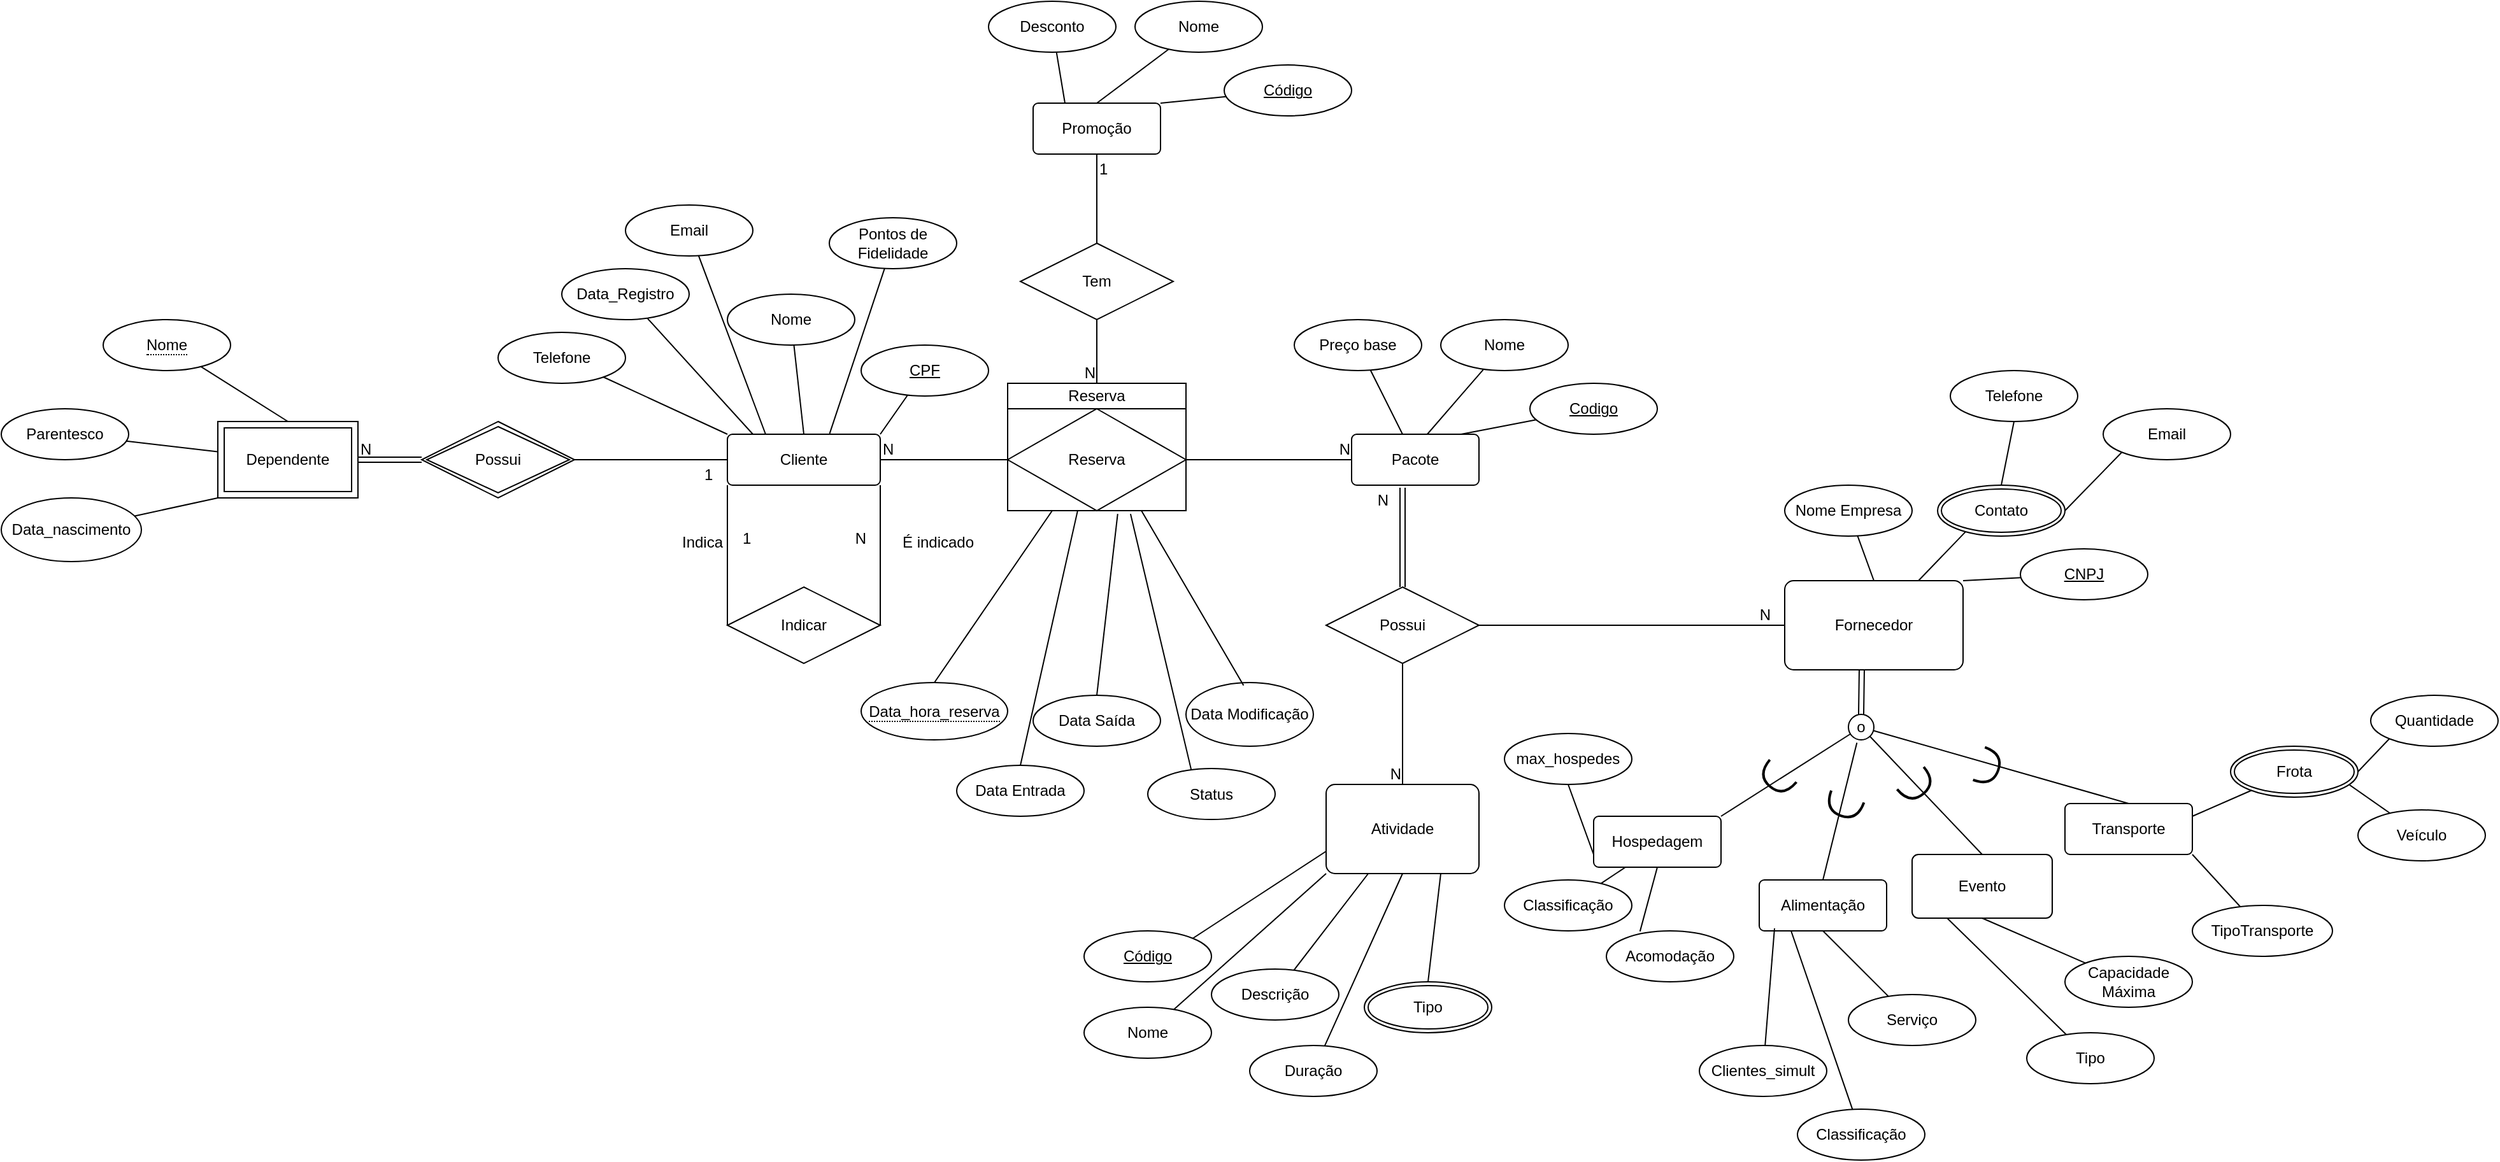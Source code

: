 <mxfile version="26.1.1">
  <diagram id="R2lEEEUBdFMjLlhIrx00" name="Page-1">
    <mxGraphModel grid="1" page="1" gridSize="10" guides="1" tooltips="1" connect="1" arrows="1" fold="1" pageScale="1" pageWidth="850" pageHeight="1100" math="0" shadow="0" extFonts="Permanent Marker^https://fonts.googleapis.com/css?family=Permanent+Marker">
      <root>
        <mxCell id="0" />
        <mxCell id="1" parent="0" />
        <mxCell id="Y7KdL754s5v4gNuGPsCo-1" value="Pacote" style="rounded=1;arcSize=10;whiteSpace=wrap;html=1;align=center;" vertex="1" parent="1">
          <mxGeometry x="520" y="330" width="100" height="40" as="geometry" />
        </mxCell>
        <mxCell id="Y7KdL754s5v4gNuGPsCo-2" value="Atividade" style="rounded=1;arcSize=10;whiteSpace=wrap;html=1;align=center;" vertex="1" parent="1">
          <mxGeometry x="500" y="605" width="120" height="70" as="geometry" />
        </mxCell>
        <mxCell id="Y7KdL754s5v4gNuGPsCo-3" value="Cliente" style="rounded=1;arcSize=10;whiteSpace=wrap;html=1;align=center;" vertex="1" parent="1">
          <mxGeometry x="30" y="330" width="120" height="40" as="geometry" />
        </mxCell>
        <mxCell id="Y7KdL754s5v4gNuGPsCo-6" value="Fornecedor" style="rounded=1;arcSize=10;whiteSpace=wrap;html=1;align=center;" vertex="1" parent="1">
          <mxGeometry x="860" y="445" width="140" height="70" as="geometry" />
        </mxCell>
        <mxCell id="Y7KdL754s5v4gNuGPsCo-7" value="Promoção" style="rounded=1;arcSize=10;whiteSpace=wrap;html=1;align=center;" vertex="1" parent="1">
          <mxGeometry x="270" y="70" width="100" height="40" as="geometry" />
        </mxCell>
        <mxCell id="Y7KdL754s5v4gNuGPsCo-12" value="Indicar" style="shape=rhombus;perimeter=rhombusPerimeter;whiteSpace=wrap;html=1;align=center;" vertex="1" parent="1">
          <mxGeometry x="30" y="450" width="120" height="60" as="geometry" />
        </mxCell>
        <mxCell id="Y7KdL754s5v4gNuGPsCo-13" value="" style="endArrow=none;html=1;rounded=0;entryX=0;entryY=0.5;entryDx=0;entryDy=0;" edge="1" parent="1" target="Y7KdL754s5v4gNuGPsCo-12">
          <mxGeometry relative="1" as="geometry">
            <mxPoint x="30" y="370" as="sourcePoint" />
            <mxPoint x="160" y="410" as="targetPoint" />
          </mxGeometry>
        </mxCell>
        <mxCell id="Y7KdL754s5v4gNuGPsCo-14" value="1" style="resizable=0;html=1;whiteSpace=wrap;align=left;verticalAlign=bottom;" connectable="0" vertex="1" parent="Y7KdL754s5v4gNuGPsCo-13">
          <mxGeometry x="-1" relative="1" as="geometry">
            <mxPoint x="10" y="50" as="offset" />
          </mxGeometry>
        </mxCell>
        <mxCell id="Y7KdL754s5v4gNuGPsCo-15" value="N" style="resizable=0;html=1;whiteSpace=wrap;align=right;verticalAlign=bottom;" connectable="0" vertex="1" parent="Y7KdL754s5v4gNuGPsCo-13">
          <mxGeometry x="1" relative="1" as="geometry">
            <mxPoint x="110" y="-60" as="offset" />
          </mxGeometry>
        </mxCell>
        <mxCell id="MZW9BxYWKJyln-hkFQs6-26" value="1" style="resizable=0;html=1;whiteSpace=wrap;align=left;verticalAlign=bottom;" connectable="0" vertex="1" parent="Y7KdL754s5v4gNuGPsCo-13">
          <mxGeometry x="-1" relative="1" as="geometry">
            <mxPoint x="-20" as="offset" />
          </mxGeometry>
        </mxCell>
        <mxCell id="Y7KdL754s5v4gNuGPsCo-16" value="" style="endArrow=none;html=1;rounded=0;exitX=1;exitY=0.5;exitDx=0;exitDy=0;" edge="1" parent="1" source="Y7KdL754s5v4gNuGPsCo-12">
          <mxGeometry relative="1" as="geometry">
            <mxPoint x="150" y="470" as="sourcePoint" />
            <mxPoint x="150" y="370" as="targetPoint" />
          </mxGeometry>
        </mxCell>
        <mxCell id="Y7KdL754s5v4gNuGPsCo-18" value="Indica" style="text;html=1;align=center;verticalAlign=middle;resizable=0;points=[];autosize=1;strokeColor=none;fillColor=none;" vertex="1" parent="1">
          <mxGeometry x="-20" y="400" width="60" height="30" as="geometry" />
        </mxCell>
        <mxCell id="Y7KdL754s5v4gNuGPsCo-20" value="É indicado" style="text;html=1;align=center;verticalAlign=middle;resizable=0;points=[];autosize=1;strokeColor=none;fillColor=none;" vertex="1" parent="1">
          <mxGeometry x="155" y="400" width="80" height="30" as="geometry" />
        </mxCell>
        <mxCell id="Y7KdL754s5v4gNuGPsCo-28" value="" style="endArrow=none;html=1;rounded=0;exitX=1;exitY=0.5;exitDx=0;exitDy=0;entryX=0;entryY=0.5;entryDx=0;entryDy=0;" edge="1" parent="1" source="Y7KdL754s5v4gNuGPsCo-11" target="Y7KdL754s5v4gNuGPsCo-1">
          <mxGeometry relative="1" as="geometry">
            <mxPoint x="250" y="350" as="sourcePoint" />
            <mxPoint x="410" y="350" as="targetPoint" />
          </mxGeometry>
        </mxCell>
        <mxCell id="Y7KdL754s5v4gNuGPsCo-30" value="N" style="resizable=0;html=1;whiteSpace=wrap;align=right;verticalAlign=bottom;" connectable="0" vertex="1" parent="Y7KdL754s5v4gNuGPsCo-28">
          <mxGeometry x="1" relative="1" as="geometry" />
        </mxCell>
        <mxCell id="Y7KdL754s5v4gNuGPsCo-31" value="" style="endArrow=none;html=1;rounded=0;exitX=1;exitY=0.5;exitDx=0;exitDy=0;entryX=0;entryY=0.5;entryDx=0;entryDy=0;" edge="1" parent="1" source="Y7KdL754s5v4gNuGPsCo-3" target="Y7KdL754s5v4gNuGPsCo-11">
          <mxGeometry relative="1" as="geometry">
            <mxPoint x="150" y="350" as="sourcePoint" />
            <mxPoint x="190" y="350" as="targetPoint" />
          </mxGeometry>
        </mxCell>
        <mxCell id="Y7KdL754s5v4gNuGPsCo-32" value="N" style="resizable=0;html=1;whiteSpace=wrap;align=left;verticalAlign=bottom;" connectable="0" vertex="1" parent="Y7KdL754s5v4gNuGPsCo-31">
          <mxGeometry x="-1" relative="1" as="geometry" />
        </mxCell>
        <mxCell id="Y7KdL754s5v4gNuGPsCo-35" value="Possui" style="shape=rhombus;perimeter=rhombusPerimeter;whiteSpace=wrap;html=1;align=center;" vertex="1" parent="1">
          <mxGeometry x="500" y="450" width="120" height="60" as="geometry" />
        </mxCell>
        <mxCell id="Y7KdL754s5v4gNuGPsCo-36" value="" style="shape=link;html=1;rounded=0;entryX=0.5;entryY=0;entryDx=0;entryDy=0;exitX=0.4;exitY=1.05;exitDx=0;exitDy=0;exitPerimeter=0;" edge="1" parent="1" source="Y7KdL754s5v4gNuGPsCo-1" target="Y7KdL754s5v4gNuGPsCo-35">
          <mxGeometry relative="1" as="geometry">
            <mxPoint x="440" y="430" as="sourcePoint" />
            <mxPoint x="600" y="430" as="targetPoint" />
          </mxGeometry>
        </mxCell>
        <mxCell id="Y7KdL754s5v4gNuGPsCo-38" value="N" style="resizable=0;html=1;whiteSpace=wrap;align=right;verticalAlign=bottom;" connectable="0" vertex="1" parent="Y7KdL754s5v4gNuGPsCo-36">
          <mxGeometry x="1" relative="1" as="geometry">
            <mxPoint x="-10" y="-60" as="offset" />
          </mxGeometry>
        </mxCell>
        <mxCell id="Y7KdL754s5v4gNuGPsCo-46" value="" style="endArrow=none;html=1;rounded=0;exitX=0.5;exitY=1;exitDx=0;exitDy=0;entryX=0.5;entryY=0;entryDx=0;entryDy=0;" edge="1" parent="1" source="Y7KdL754s5v4gNuGPsCo-35" target="Y7KdL754s5v4gNuGPsCo-2">
          <mxGeometry relative="1" as="geometry">
            <mxPoint x="490" y="530" as="sourcePoint" />
            <mxPoint x="560" y="590" as="targetPoint" />
          </mxGeometry>
        </mxCell>
        <mxCell id="Y7KdL754s5v4gNuGPsCo-47" value="N" style="resizable=0;html=1;whiteSpace=wrap;align=right;verticalAlign=bottom;" connectable="0" vertex="1" parent="Y7KdL754s5v4gNuGPsCo-46">
          <mxGeometry x="1" relative="1" as="geometry" />
        </mxCell>
        <mxCell id="Y7KdL754s5v4gNuGPsCo-48" value="" style="endArrow=none;html=1;rounded=0;entryX=0;entryY=0.5;entryDx=0;entryDy=0;exitX=1;exitY=0.5;exitDx=0;exitDy=0;" edge="1" parent="1" source="Y7KdL754s5v4gNuGPsCo-35" target="Y7KdL754s5v4gNuGPsCo-6">
          <mxGeometry relative="1" as="geometry">
            <mxPoint x="710" y="480" as="sourcePoint" />
            <mxPoint x="800" y="480" as="targetPoint" />
          </mxGeometry>
        </mxCell>
        <mxCell id="Y7KdL754s5v4gNuGPsCo-49" value="N" style="resizable=0;html=1;whiteSpace=wrap;align=right;verticalAlign=bottom;" connectable="0" vertex="1" parent="Y7KdL754s5v4gNuGPsCo-48">
          <mxGeometry x="1" relative="1" as="geometry">
            <mxPoint x="-10" as="offset" />
          </mxGeometry>
        </mxCell>
        <mxCell id="Y7KdL754s5v4gNuGPsCo-50" value="Tem" style="shape=rhombus;perimeter=rhombusPerimeter;whiteSpace=wrap;html=1;align=center;" vertex="1" parent="1">
          <mxGeometry x="260" y="180" width="120" height="60" as="geometry" />
        </mxCell>
        <mxCell id="Y7KdL754s5v4gNuGPsCo-58" value="Codigo" style="ellipse;whiteSpace=wrap;html=1;align=center;fontStyle=4;" vertex="1" parent="1">
          <mxGeometry x="660" y="290" width="100" height="40" as="geometry" />
        </mxCell>
        <mxCell id="Y7KdL754s5v4gNuGPsCo-59" style="rounded=0;orthogonalLoop=1;jettySize=auto;html=1;entryX=0.86;entryY=0;entryDx=0;entryDy=0;entryPerimeter=0;endArrow=none;endFill=0;" edge="1" parent="1" source="Y7KdL754s5v4gNuGPsCo-58" target="Y7KdL754s5v4gNuGPsCo-1">
          <mxGeometry relative="1" as="geometry" />
        </mxCell>
        <mxCell id="Y7KdL754s5v4gNuGPsCo-62" value="Alimentação" style="rounded=1;arcSize=10;whiteSpace=wrap;html=1;align=center;" vertex="1" parent="1">
          <mxGeometry x="840" y="680" width="100" height="40" as="geometry" />
        </mxCell>
        <mxCell id="Y7KdL754s5v4gNuGPsCo-63" value="Hospedagem" style="rounded=1;arcSize=10;whiteSpace=wrap;html=1;align=center;" vertex="1" parent="1">
          <mxGeometry x="710" y="630" width="100" height="40" as="geometry" />
        </mxCell>
        <mxCell id="Y7KdL754s5v4gNuGPsCo-64" value="Evento" style="rounded=1;arcSize=10;whiteSpace=wrap;html=1;align=center;" vertex="1" parent="1">
          <mxGeometry x="960" y="660" width="110" height="50" as="geometry" />
        </mxCell>
        <mxCell id="Y7KdL754s5v4gNuGPsCo-65" value="Transporte" style="rounded=1;arcSize=10;whiteSpace=wrap;html=1;align=center;" vertex="1" parent="1">
          <mxGeometry x="1080" y="620" width="100" height="40" as="geometry" />
        </mxCell>
        <mxCell id="Y7KdL754s5v4gNuGPsCo-66" value="o" style="ellipse;whiteSpace=wrap;html=1;aspect=fixed;" vertex="1" parent="1">
          <mxGeometry x="910" y="550" width="20" height="20" as="geometry" />
        </mxCell>
        <mxCell id="Y7KdL754s5v4gNuGPsCo-67" value="" style="shape=link;html=1;rounded=0;exitX=0.432;exitY=1.007;exitDx=0;exitDy=0;exitPerimeter=0;entryX=0.5;entryY=0;entryDx=0;entryDy=0;" edge="1" parent="1" source="Y7KdL754s5v4gNuGPsCo-6" target="Y7KdL754s5v4gNuGPsCo-66">
          <mxGeometry relative="1" as="geometry">
            <mxPoint x="890" y="520" as="sourcePoint" />
            <mxPoint x="910" y="570" as="targetPoint" />
          </mxGeometry>
        </mxCell>
        <mxCell id="Y7KdL754s5v4gNuGPsCo-82" value="Data Saída" style="ellipse;whiteSpace=wrap;html=1;align=center;" vertex="1" parent="1">
          <mxGeometry x="270" y="535" width="100" height="40" as="geometry" />
        </mxCell>
        <mxCell id="Y7KdL754s5v4gNuGPsCo-83" value="Data Entrada" style="ellipse;whiteSpace=wrap;html=1;align=center;" vertex="1" parent="1">
          <mxGeometry x="210" y="590" width="100" height="40" as="geometry" />
        </mxCell>
        <mxCell id="Y7KdL754s5v4gNuGPsCo-87" value="Data Modificação" style="ellipse;whiteSpace=wrap;html=1;align=center;" vertex="1" parent="1">
          <mxGeometry x="390" y="525" width="100" height="50" as="geometry" />
        </mxCell>
        <mxCell id="Y7KdL754s5v4gNuGPsCo-89" value="&lt;span style=&quot;border-bottom: 1px dotted&quot;&gt;Data_hora_reserva&lt;/span&gt;" style="ellipse;whiteSpace=wrap;html=1;align=center;" vertex="1" parent="1">
          <mxGeometry x="135" y="525" width="115" height="45" as="geometry" />
        </mxCell>
        <mxCell id="Y7KdL754s5v4gNuGPsCo-94" value="" style="endArrow=none;html=1;rounded=0;exitX=0.452;exitY=0.044;exitDx=0;exitDy=0;exitPerimeter=0;entryX=0.75;entryY=1;entryDx=0;entryDy=0;" edge="1" parent="1" source="Y7KdL754s5v4gNuGPsCo-87" target="Y7KdL754s5v4gNuGPsCo-11">
          <mxGeometry width="50" height="50" relative="1" as="geometry">
            <mxPoint x="360" y="470" as="sourcePoint" />
            <mxPoint x="410" y="420" as="targetPoint" />
          </mxGeometry>
        </mxCell>
        <mxCell id="Y7KdL754s5v4gNuGPsCo-96" value="" style="endArrow=none;html=1;rounded=0;exitX=0.344;exitY=0.054;exitDx=0;exitDy=0;entryX=0.689;entryY=1.032;entryDx=0;entryDy=0;entryPerimeter=0;exitPerimeter=0;" edge="1" parent="1" source="Y7KdL754s5v4gNuGPsCo-106" target="Y7KdL754s5v4gNuGPsCo-11">
          <mxGeometry width="50" height="50" relative="1" as="geometry">
            <mxPoint x="375" y="590" as="sourcePoint" />
            <mxPoint x="310" y="460" as="targetPoint" />
          </mxGeometry>
        </mxCell>
        <mxCell id="Y7KdL754s5v4gNuGPsCo-95" value="" style="endArrow=none;html=1;rounded=0;exitX=0.5;exitY=0;exitDx=0;exitDy=0;entryX=0.25;entryY=1;entryDx=0;entryDy=0;" edge="1" parent="1" source="Y7KdL754s5v4gNuGPsCo-89" target="Y7KdL754s5v4gNuGPsCo-11">
          <mxGeometry width="50" height="50" relative="1" as="geometry">
            <mxPoint x="300" y="527" as="sourcePoint" />
            <mxPoint x="280" y="395" as="targetPoint" />
          </mxGeometry>
        </mxCell>
        <mxCell id="Y7KdL754s5v4gNuGPsCo-97" value="" style="endArrow=none;html=1;rounded=0;exitX=0.5;exitY=0;exitDx=0;exitDy=0;entryX=0.393;entryY=0.996;entryDx=0;entryDy=0;entryPerimeter=0;" edge="1" parent="1" source="Y7KdL754s5v4gNuGPsCo-83" target="Y7KdL754s5v4gNuGPsCo-11">
          <mxGeometry width="50" height="50" relative="1" as="geometry">
            <mxPoint x="320" y="540" as="sourcePoint" />
            <mxPoint x="370" y="490" as="targetPoint" />
          </mxGeometry>
        </mxCell>
        <mxCell id="Y7KdL754s5v4gNuGPsCo-98" value="" style="endArrow=none;html=1;rounded=0;entryX=0.617;entryY=1.032;entryDx=0;entryDy=0;entryPerimeter=0;exitX=0.5;exitY=0;exitDx=0;exitDy=0;" edge="1" parent="1" source="Y7KdL754s5v4gNuGPsCo-82" target="Y7KdL754s5v4gNuGPsCo-11">
          <mxGeometry width="50" height="50" relative="1" as="geometry">
            <mxPoint x="320" y="500" as="sourcePoint" />
            <mxPoint x="370" y="430" as="targetPoint" />
          </mxGeometry>
        </mxCell>
        <mxCell id="Y7KdL754s5v4gNuGPsCo-106" value="Status" style="ellipse;whiteSpace=wrap;html=1;align=center;" vertex="1" parent="1">
          <mxGeometry x="360" y="592.53" width="100" height="40" as="geometry" />
        </mxCell>
        <mxCell id="Y7KdL754s5v4gNuGPsCo-108" value="Nome" style="ellipse;whiteSpace=wrap;html=1;align=center;" vertex="1" parent="1">
          <mxGeometry x="590" y="240" width="100" height="40" as="geometry" />
        </mxCell>
        <mxCell id="Y7KdL754s5v4gNuGPsCo-110" style="rounded=0;orthogonalLoop=1;jettySize=auto;html=1;endArrow=none;endFill=0;" edge="1" parent="1" source="Y7KdL754s5v4gNuGPsCo-109" target="Y7KdL754s5v4gNuGPsCo-1">
          <mxGeometry relative="1" as="geometry" />
        </mxCell>
        <mxCell id="Y7KdL754s5v4gNuGPsCo-109" value="Preço base" style="ellipse;whiteSpace=wrap;html=1;align=center;" vertex="1" parent="1">
          <mxGeometry x="475" y="240" width="100" height="40" as="geometry" />
        </mxCell>
        <mxCell id="Y7KdL754s5v4gNuGPsCo-111" style="rounded=0;orthogonalLoop=1;jettySize=auto;html=1;entryX=0.593;entryY=0.003;entryDx=0;entryDy=0;entryPerimeter=0;endArrow=none;endFill=0;" edge="1" parent="1" source="Y7KdL754s5v4gNuGPsCo-108" target="Y7KdL754s5v4gNuGPsCo-1">
          <mxGeometry relative="1" as="geometry" />
        </mxCell>
        <mxCell id="Y7KdL754s5v4gNuGPsCo-118" value="Código" style="ellipse;whiteSpace=wrap;html=1;align=center;fontStyle=4;" vertex="1" parent="1">
          <mxGeometry x="420" y="40" width="100" height="40" as="geometry" />
        </mxCell>
        <mxCell id="Y7KdL754s5v4gNuGPsCo-119" style="rounded=0;orthogonalLoop=1;jettySize=auto;html=1;entryX=1;entryY=0;entryDx=0;entryDy=0;endArrow=none;endFill=0;" edge="1" parent="1" source="Y7KdL754s5v4gNuGPsCo-118" target="Y7KdL754s5v4gNuGPsCo-7">
          <mxGeometry relative="1" as="geometry">
            <mxPoint x="366" y="80" as="targetPoint" />
          </mxGeometry>
        </mxCell>
        <mxCell id="Y7KdL754s5v4gNuGPsCo-120" value="Nome" style="ellipse;whiteSpace=wrap;html=1;align=center;" vertex="1" parent="1">
          <mxGeometry x="350" y="-10" width="100" height="40" as="geometry" />
        </mxCell>
        <mxCell id="Y7KdL754s5v4gNuGPsCo-121" style="rounded=0;orthogonalLoop=1;jettySize=auto;html=1;endArrow=none;endFill=0;entryX=0.25;entryY=0;entryDx=0;entryDy=0;" edge="1" parent="1" source="Y7KdL754s5v4gNuGPsCo-122" target="Y7KdL754s5v4gNuGPsCo-7">
          <mxGeometry relative="1" as="geometry">
            <mxPoint x="320" y="80" as="targetPoint" />
          </mxGeometry>
        </mxCell>
        <mxCell id="Y7KdL754s5v4gNuGPsCo-122" value="Desconto" style="ellipse;whiteSpace=wrap;html=1;align=center;" vertex="1" parent="1">
          <mxGeometry x="235" y="-10" width="100" height="40" as="geometry" />
        </mxCell>
        <mxCell id="Y7KdL754s5v4gNuGPsCo-123" style="rounded=0;orthogonalLoop=1;jettySize=auto;html=1;entryX=0.5;entryY=0;entryDx=0;entryDy=0;endArrow=none;endFill=0;" edge="1" parent="1" source="Y7KdL754s5v4gNuGPsCo-120" target="Y7KdL754s5v4gNuGPsCo-7">
          <mxGeometry relative="1" as="geometry">
            <mxPoint x="339" y="80" as="targetPoint" />
          </mxGeometry>
        </mxCell>
        <mxCell id="Y7KdL754s5v4gNuGPsCo-124" value="CPF" style="ellipse;whiteSpace=wrap;html=1;align=center;fontStyle=4;" vertex="1" parent="1">
          <mxGeometry x="135" y="260" width="100" height="40" as="geometry" />
        </mxCell>
        <mxCell id="Y7KdL754s5v4gNuGPsCo-125" style="rounded=0;orthogonalLoop=1;jettySize=auto;html=1;entryX=1;entryY=0;entryDx=0;entryDy=0;endArrow=none;endFill=0;" edge="1" parent="1" source="Y7KdL754s5v4gNuGPsCo-124" target="Y7KdL754s5v4gNuGPsCo-3">
          <mxGeometry relative="1" as="geometry">
            <mxPoint x="-69" y="290" as="targetPoint" />
          </mxGeometry>
        </mxCell>
        <mxCell id="Y7KdL754s5v4gNuGPsCo-126" value="Nome" style="ellipse;whiteSpace=wrap;html=1;align=center;" vertex="1" parent="1">
          <mxGeometry x="30" y="220" width="100" height="40" as="geometry" />
        </mxCell>
        <mxCell id="Y7KdL754s5v4gNuGPsCo-127" style="rounded=0;orthogonalLoop=1;jettySize=auto;html=1;endArrow=none;endFill=0;entryX=0.25;entryY=0;entryDx=0;entryDy=0;" edge="1" parent="1" source="Y7KdL754s5v4gNuGPsCo-128" target="Y7KdL754s5v4gNuGPsCo-3">
          <mxGeometry relative="1" as="geometry">
            <mxPoint x="-115" y="290" as="targetPoint" />
          </mxGeometry>
        </mxCell>
        <mxCell id="Y7KdL754s5v4gNuGPsCo-128" value="Email" style="ellipse;whiteSpace=wrap;html=1;align=center;" vertex="1" parent="1">
          <mxGeometry x="-50" y="150" width="100" height="40" as="geometry" />
        </mxCell>
        <mxCell id="Y7KdL754s5v4gNuGPsCo-129" style="rounded=0;orthogonalLoop=1;jettySize=auto;html=1;entryX=0.5;entryY=0;entryDx=0;entryDy=0;endArrow=none;endFill=0;" edge="1" parent="1" source="Y7KdL754s5v4gNuGPsCo-126" target="Y7KdL754s5v4gNuGPsCo-3">
          <mxGeometry relative="1" as="geometry">
            <mxPoint x="-96" y="290" as="targetPoint" />
          </mxGeometry>
        </mxCell>
        <mxCell id="Y7KdL754s5v4gNuGPsCo-130" style="rounded=0;orthogonalLoop=1;jettySize=auto;html=1;endArrow=none;endFill=0;entryX=0.167;entryY=0;entryDx=0;entryDy=0;entryPerimeter=0;" edge="1" parent="1" source="Y7KdL754s5v4gNuGPsCo-131" target="Y7KdL754s5v4gNuGPsCo-3">
          <mxGeometry relative="1" as="geometry">
            <mxPoint x="10" y="400" as="targetPoint" />
          </mxGeometry>
        </mxCell>
        <mxCell id="Y7KdL754s5v4gNuGPsCo-131" value="Data_Registro" style="ellipse;whiteSpace=wrap;html=1;align=center;" vertex="1" parent="1">
          <mxGeometry x="-100" y="200" width="100" height="40" as="geometry" />
        </mxCell>
        <mxCell id="Y7KdL754s5v4gNuGPsCo-132" style="rounded=0;orthogonalLoop=1;jettySize=auto;html=1;endArrow=none;endFill=0;entryX=0.669;entryY=-0.014;entryDx=0;entryDy=0;entryPerimeter=0;" edge="1" parent="1" source="Y7KdL754s5v4gNuGPsCo-133" target="Y7KdL754s5v4gNuGPsCo-3">
          <mxGeometry relative="1" as="geometry">
            <mxPoint x="-15" y="450" as="targetPoint" />
          </mxGeometry>
        </mxCell>
        <mxCell id="Y7KdL754s5v4gNuGPsCo-133" value="Pontos de Fidelidade" style="ellipse;whiteSpace=wrap;html=1;align=center;" vertex="1" parent="1">
          <mxGeometry x="110" y="160" width="100" height="40" as="geometry" />
        </mxCell>
        <mxCell id="Y7KdL754s5v4gNuGPsCo-136" value="CNPJ" style="ellipse;whiteSpace=wrap;html=1;align=center;fontStyle=4;" vertex="1" parent="1">
          <mxGeometry x="1045" y="420" width="100" height="40" as="geometry" />
        </mxCell>
        <mxCell id="Y7KdL754s5v4gNuGPsCo-137" style="rounded=0;orthogonalLoop=1;jettySize=auto;html=1;entryX=1;entryY=0;entryDx=0;entryDy=0;endArrow=none;endFill=0;" edge="1" parent="1" source="Y7KdL754s5v4gNuGPsCo-136" target="Y7KdL754s5v4gNuGPsCo-6">
          <mxGeometry relative="1" as="geometry">
            <mxPoint x="991" y="460" as="targetPoint" />
          </mxGeometry>
        </mxCell>
        <mxCell id="Y7KdL754s5v4gNuGPsCo-139" style="rounded=0;orthogonalLoop=1;jettySize=auto;html=1;endArrow=none;endFill=0;entryX=0.5;entryY=0;entryDx=0;entryDy=0;" edge="1" parent="1" source="Y7KdL754s5v4gNuGPsCo-140" target="Y7KdL754s5v4gNuGPsCo-6">
          <mxGeometry relative="1" as="geometry">
            <mxPoint x="945" y="460" as="targetPoint" />
          </mxGeometry>
        </mxCell>
        <mxCell id="Y7KdL754s5v4gNuGPsCo-140" value="Nome Empresa" style="ellipse;whiteSpace=wrap;html=1;align=center;" vertex="1" parent="1">
          <mxGeometry x="860" y="370" width="100" height="40" as="geometry" />
        </mxCell>
        <mxCell id="Y7KdL754s5v4gNuGPsCo-141" style="rounded=0;orthogonalLoop=1;jettySize=auto;html=1;entryX=0.75;entryY=0;entryDx=0;entryDy=0;endArrow=none;endFill=0;exitX=0.227;exitY=0.896;exitDx=0;exitDy=0;exitPerimeter=0;" edge="1" parent="1" source="Y7KdL754s5v4gNuGPsCo-142" target="Y7KdL754s5v4gNuGPsCo-6">
          <mxGeometry relative="1" as="geometry">
            <mxPoint x="1008.583" y="408.891" as="sourcePoint" />
            <mxPoint x="964" y="460" as="targetPoint" />
          </mxGeometry>
        </mxCell>
        <mxCell id="MZW9BxYWKJyln-hkFQs6-3" style="rounded=0;orthogonalLoop=1;jettySize=auto;html=1;exitX=0.5;exitY=0;exitDx=0;exitDy=0;entryX=0.5;entryY=1;entryDx=0;entryDy=0;endArrow=none;endFill=0;" edge="1" parent="1" source="Y7KdL754s5v4gNuGPsCo-142" target="MZW9BxYWKJyln-hkFQs6-1">
          <mxGeometry relative="1" as="geometry" />
        </mxCell>
        <mxCell id="Y7KdL754s5v4gNuGPsCo-142" value="Contato" style="ellipse;shape=doubleEllipse;margin=3;whiteSpace=wrap;html=1;align=center;" vertex="1" parent="1">
          <mxGeometry x="980" y="370" width="100" height="40" as="geometry" />
        </mxCell>
        <mxCell id="MZW9BxYWKJyln-hkFQs6-1" value="Telefone" style="ellipse;whiteSpace=wrap;html=1;align=center;" vertex="1" parent="1">
          <mxGeometry x="990" y="280" width="100" height="40" as="geometry" />
        </mxCell>
        <mxCell id="MZW9BxYWKJyln-hkFQs6-2" value="Email" style="ellipse;whiteSpace=wrap;html=1;align=center;" vertex="1" parent="1">
          <mxGeometry x="1110" y="310" width="100" height="40" as="geometry" />
        </mxCell>
        <mxCell id="MZW9BxYWKJyln-hkFQs6-4" style="rounded=0;orthogonalLoop=1;jettySize=auto;html=1;exitX=1;exitY=0.5;exitDx=0;exitDy=0;entryX=0;entryY=1;entryDx=0;entryDy=0;endArrow=none;endFill=0;" edge="1" parent="1" source="Y7KdL754s5v4gNuGPsCo-142" target="MZW9BxYWKJyln-hkFQs6-2">
          <mxGeometry relative="1" as="geometry" />
        </mxCell>
        <mxCell id="MZW9BxYWKJyln-hkFQs6-9" style="rounded=0;orthogonalLoop=1;jettySize=auto;html=1;entryX=0;entryY=1;entryDx=0;entryDy=0;endArrow=none;endFill=0;" edge="1" parent="1" source="MZW9BxYWKJyln-hkFQs6-5" target="Y7KdL754s5v4gNuGPsCo-2">
          <mxGeometry relative="1" as="geometry" />
        </mxCell>
        <mxCell id="MZW9BxYWKJyln-hkFQs6-5" value="Nome" style="ellipse;whiteSpace=wrap;html=1;align=center;" vertex="1" parent="1">
          <mxGeometry x="310" y="780" width="100" height="40" as="geometry" />
        </mxCell>
        <mxCell id="MZW9BxYWKJyln-hkFQs6-10" style="rounded=0;orthogonalLoop=1;jettySize=auto;html=1;endArrow=none;endFill=0;" edge="1" parent="1" source="MZW9BxYWKJyln-hkFQs6-6" target="Y7KdL754s5v4gNuGPsCo-2">
          <mxGeometry relative="1" as="geometry" />
        </mxCell>
        <mxCell id="MZW9BxYWKJyln-hkFQs6-6" value="Descrição" style="ellipse;whiteSpace=wrap;html=1;align=center;" vertex="1" parent="1">
          <mxGeometry x="410" y="750" width="100" height="40" as="geometry" />
        </mxCell>
        <mxCell id="MZW9BxYWKJyln-hkFQs6-11" style="rounded=0;orthogonalLoop=1;jettySize=auto;html=1;entryX=0.5;entryY=1;entryDx=0;entryDy=0;endArrow=none;endFill=0;" edge="1" parent="1" source="MZW9BxYWKJyln-hkFQs6-7" target="Y7KdL754s5v4gNuGPsCo-2">
          <mxGeometry relative="1" as="geometry" />
        </mxCell>
        <mxCell id="MZW9BxYWKJyln-hkFQs6-7" value="Duração" style="ellipse;whiteSpace=wrap;html=1;align=center;" vertex="1" parent="1">
          <mxGeometry x="440" y="810" width="100" height="40" as="geometry" />
        </mxCell>
        <mxCell id="MZW9BxYWKJyln-hkFQs6-12" style="rounded=0;orthogonalLoop=1;jettySize=auto;html=1;entryX=0.75;entryY=1;entryDx=0;entryDy=0;endArrow=none;endFill=0;exitX=0.5;exitY=0;exitDx=0;exitDy=0;" edge="1" parent="1" source="92sjB8mAr_glqfk4af3z-4" target="Y7KdL754s5v4gNuGPsCo-2">
          <mxGeometry relative="1" as="geometry">
            <mxPoint x="574.218" y="750.071" as="sourcePoint" />
          </mxGeometry>
        </mxCell>
        <mxCell id="MZW9BxYWKJyln-hkFQs6-14" style="rounded=0;orthogonalLoop=1;jettySize=auto;html=1;entryX=0;entryY=0.75;entryDx=0;entryDy=0;endArrow=none;endFill=0;exitX=1;exitY=0;exitDx=0;exitDy=0;" edge="1" parent="1" source="MZW9BxYWKJyln-hkFQs6-15" target="Y7KdL754s5v4gNuGPsCo-2">
          <mxGeometry relative="1" as="geometry">
            <mxPoint x="686.568" y="770.735" as="sourcePoint" />
          </mxGeometry>
        </mxCell>
        <mxCell id="MZW9BxYWKJyln-hkFQs6-15" value="Código" style="ellipse;whiteSpace=wrap;html=1;align=center;fontStyle=4;" vertex="1" parent="1">
          <mxGeometry x="310" y="720" width="100" height="40" as="geometry" />
        </mxCell>
        <mxCell id="MZW9BxYWKJyln-hkFQs6-20" value="" style="shape=link;html=1;rounded=0;entryX=0;entryY=0.5;entryDx=0;entryDy=0;exitX=1;exitY=0.5;exitDx=0;exitDy=0;" edge="1" parent="1" source="MZW9BxYWKJyln-hkFQs6-27" target="MZW9BxYWKJyln-hkFQs6-19">
          <mxGeometry relative="1" as="geometry">
            <mxPoint x="-320" y="350" as="sourcePoint" />
            <mxPoint x="-240" y="349.13" as="targetPoint" />
          </mxGeometry>
        </mxCell>
        <mxCell id="MZW9BxYWKJyln-hkFQs6-21" value="N" style="resizable=0;html=1;whiteSpace=wrap;align=left;verticalAlign=bottom;" connectable="0" vertex="1" parent="MZW9BxYWKJyln-hkFQs6-20">
          <mxGeometry x="-1" relative="1" as="geometry" />
        </mxCell>
        <mxCell id="MZW9BxYWKJyln-hkFQs6-19" value="Possui" style="shape=rhombus;double=1;perimeter=rhombusPerimeter;whiteSpace=wrap;html=1;align=center;" vertex="1" parent="1">
          <mxGeometry x="-210" y="320" width="120" height="60" as="geometry" />
        </mxCell>
        <mxCell id="MZW9BxYWKJyln-hkFQs6-23" value="" style="endArrow=none;html=1;rounded=0;entryX=0;entryY=0.5;entryDx=0;entryDy=0;exitX=1;exitY=0.5;exitDx=0;exitDy=0;" edge="1" parent="1" source="MZW9BxYWKJyln-hkFQs6-19" target="Y7KdL754s5v4gNuGPsCo-3">
          <mxGeometry relative="1" as="geometry">
            <mxPoint x="-130" y="390" as="sourcePoint" />
            <mxPoint x="30" y="390" as="targetPoint" />
          </mxGeometry>
        </mxCell>
        <mxCell id="MZW9BxYWKJyln-hkFQs6-27" value="Dependente" style="shape=ext;margin=3;double=1;whiteSpace=wrap;html=1;align=center;" vertex="1" parent="1">
          <mxGeometry x="-370" y="320" width="110" height="60" as="geometry" />
        </mxCell>
        <mxCell id="MZW9BxYWKJyln-hkFQs6-29" style="rounded=0;orthogonalLoop=1;jettySize=auto;html=1;entryX=0.5;entryY=0;entryDx=0;entryDy=0;endArrow=none;endFill=0;" edge="1" parent="1" source="MZW9BxYWKJyln-hkFQs6-28" target="MZW9BxYWKJyln-hkFQs6-27">
          <mxGeometry relative="1" as="geometry" />
        </mxCell>
        <mxCell id="MZW9BxYWKJyln-hkFQs6-28" value="&lt;span style=&quot;border-bottom: 1px dotted&quot;&gt;Nome&lt;/span&gt;" style="ellipse;whiteSpace=wrap;html=1;align=center;" vertex="1" parent="1">
          <mxGeometry x="-460" y="240" width="100" height="40" as="geometry" />
        </mxCell>
        <mxCell id="MZW9BxYWKJyln-hkFQs6-35" style="rounded=0;orthogonalLoop=1;jettySize=auto;html=1;entryX=0;entryY=1;entryDx=0;entryDy=0;endArrow=none;endFill=0;" edge="1" parent="1" source="MZW9BxYWKJyln-hkFQs6-32" target="MZW9BxYWKJyln-hkFQs6-27">
          <mxGeometry relative="1" as="geometry" />
        </mxCell>
        <mxCell id="MZW9BxYWKJyln-hkFQs6-32" value="Data_nascimento" style="ellipse;whiteSpace=wrap;html=1;align=center;" vertex="1" parent="1">
          <mxGeometry x="-540" y="380" width="110" height="50" as="geometry" />
        </mxCell>
        <mxCell id="MZW9BxYWKJyln-hkFQs6-34" style="rounded=0;orthogonalLoop=1;jettySize=auto;html=1;endArrow=none;endFill=0;" edge="1" parent="1" source="MZW9BxYWKJyln-hkFQs6-33" target="MZW9BxYWKJyln-hkFQs6-27">
          <mxGeometry relative="1" as="geometry" />
        </mxCell>
        <mxCell id="MZW9BxYWKJyln-hkFQs6-33" value="Parentesco" style="ellipse;whiteSpace=wrap;html=1;align=center;" vertex="1" parent="1">
          <mxGeometry x="-540" y="310" width="100" height="40" as="geometry" />
        </mxCell>
        <mxCell id="MZW9BxYWKJyln-hkFQs6-49" style="rounded=0;orthogonalLoop=1;jettySize=auto;html=1;entryX=0.25;entryY=1;entryDx=0;entryDy=0;endArrow=none;endFill=0;" edge="1" parent="1" source="MZW9BxYWKJyln-hkFQs6-50" target="Y7KdL754s5v4gNuGPsCo-63">
          <mxGeometry relative="1" as="geometry">
            <mxPoint x="665" y="720" as="targetPoint" />
          </mxGeometry>
        </mxCell>
        <mxCell id="MZW9BxYWKJyln-hkFQs6-50" value="Classificação" style="ellipse;whiteSpace=wrap;html=1;align=center;" vertex="1" parent="1">
          <mxGeometry x="640" y="680" width="100" height="40" as="geometry" />
        </mxCell>
        <mxCell id="MZW9BxYWKJyln-hkFQs6-51" style="rounded=0;orthogonalLoop=1;jettySize=auto;html=1;entryX=0.5;entryY=1;entryDx=0;entryDy=0;endArrow=none;endFill=0;exitX=0.264;exitY=0.011;exitDx=0;exitDy=0;exitPerimeter=0;" edge="1" parent="1" source="MZW9BxYWKJyln-hkFQs6-52" target="Y7KdL754s5v4gNuGPsCo-63">
          <mxGeometry relative="1" as="geometry">
            <mxPoint x="780" y="690" as="targetPoint" />
            <mxPoint x="788.107" y="770.014" as="sourcePoint" />
          </mxGeometry>
        </mxCell>
        <mxCell id="MZW9BxYWKJyln-hkFQs6-52" value="Acomodação" style="ellipse;whiteSpace=wrap;html=1;align=center;" vertex="1" parent="1">
          <mxGeometry x="720" y="720.0" width="100" height="40" as="geometry" />
        </mxCell>
        <mxCell id="MZW9BxYWKJyln-hkFQs6-53" value="" style="shape=requiredInterface;html=1;verticalLabelPosition=bottom;sketch=0;direction=east;flipH=0;rotation=50;strokeWidth=2;" vertex="1" parent="1">
          <mxGeometry x="955.81" y="592.53" width="15.98" height="27.28" as="geometry" />
        </mxCell>
        <mxCell id="Y7KdL754s5v4gNuGPsCo-71" style="rounded=0;orthogonalLoop=1;jettySize=auto;html=1;entryX=1;entryY=0;entryDx=0;entryDy=0;endArrow=none;endFill=0;" edge="1" parent="1" source="Y7KdL754s5v4gNuGPsCo-66" target="Y7KdL754s5v4gNuGPsCo-63">
          <mxGeometry relative="1" as="geometry">
            <mxPoint x="780" y="650" as="targetPoint" />
          </mxGeometry>
        </mxCell>
        <mxCell id="Y7KdL754s5v4gNuGPsCo-73" style="rounded=0;orthogonalLoop=1;jettySize=auto;html=1;endArrow=none;endFill=0;exitX=0.333;exitY=1.11;exitDx=0;exitDy=0;exitPerimeter=0;" edge="1" parent="1" source="Y7KdL754s5v4gNuGPsCo-66">
          <mxGeometry relative="1" as="geometry">
            <mxPoint x="890" y="680" as="targetPoint" />
          </mxGeometry>
        </mxCell>
        <mxCell id="Y7KdL754s5v4gNuGPsCo-74" style="rounded=0;orthogonalLoop=1;jettySize=auto;html=1;entryX=0.5;entryY=0;entryDx=0;entryDy=0;endArrow=none;endFill=0;" edge="1" parent="1" source="Y7KdL754s5v4gNuGPsCo-66" target="Y7KdL754s5v4gNuGPsCo-64">
          <mxGeometry relative="1" as="geometry" />
        </mxCell>
        <mxCell id="Y7KdL754s5v4gNuGPsCo-75" style="rounded=0;orthogonalLoop=1;jettySize=auto;html=1;entryX=0.5;entryY=0;entryDx=0;entryDy=0;endArrow=none;endFill=0;" edge="1" parent="1" source="Y7KdL754s5v4gNuGPsCo-66" target="Y7KdL754s5v4gNuGPsCo-65">
          <mxGeometry relative="1" as="geometry" />
        </mxCell>
        <mxCell id="MZW9BxYWKJyln-hkFQs6-56" value="" style="shape=requiredInterface;html=1;verticalLabelPosition=bottom;sketch=0;direction=north;flipH=1;rotation=20;strokeWidth=2;flipV=1;" vertex="1" parent="1">
          <mxGeometry x="893" y="614.02" width="27.28" height="15.98" as="geometry" />
        </mxCell>
        <mxCell id="MZW9BxYWKJyln-hkFQs6-58" value="" style="shape=requiredInterface;html=1;verticalLabelPosition=bottom;sketch=0;direction=north;flipH=1;rotation=40;strokeWidth=2;flipV=1;" vertex="1" parent="1">
          <mxGeometry x="840" y="592.53" width="27.28" height="15.98" as="geometry" />
        </mxCell>
        <mxCell id="MZW9BxYWKJyln-hkFQs6-59" value="" style="shape=requiredInterface;html=1;verticalLabelPosition=bottom;sketch=0;direction=east;flipH=0;rotation=20;strokeWidth=2;" vertex="1" parent="1">
          <mxGeometry x="1012.01" y="577.72" width="15.98" height="27.28" as="geometry" />
        </mxCell>
        <mxCell id="MZW9BxYWKJyln-hkFQs6-61" style="rounded=0;orthogonalLoop=1;jettySize=auto;html=1;entryX=0.25;entryY=1;entryDx=0;entryDy=0;endArrow=none;endFill=0;" edge="1" parent="1" source="MZW9BxYWKJyln-hkFQs6-62" target="Y7KdL754s5v4gNuGPsCo-62">
          <mxGeometry relative="1" as="geometry">
            <mxPoint x="910" y="750" as="targetPoint" />
          </mxGeometry>
        </mxCell>
        <mxCell id="MZW9BxYWKJyln-hkFQs6-62" value="Classificação" style="ellipse;whiteSpace=wrap;html=1;align=center;" vertex="1" parent="1">
          <mxGeometry x="870" y="860" width="100" height="40" as="geometry" />
        </mxCell>
        <mxCell id="MZW9BxYWKJyln-hkFQs6-63" style="rounded=0;orthogonalLoop=1;jettySize=auto;html=1;entryX=0.5;entryY=1;entryDx=0;entryDy=0;endArrow=none;endFill=0;" edge="1" parent="1" source="MZW9BxYWKJyln-hkFQs6-64" target="Y7KdL754s5v4gNuGPsCo-62">
          <mxGeometry relative="1" as="geometry">
            <mxPoint x="1000" y="750" as="targetPoint" />
          </mxGeometry>
        </mxCell>
        <mxCell id="MZW9BxYWKJyln-hkFQs6-64" value="Serviço" style="ellipse;whiteSpace=wrap;html=1;align=center;" vertex="1" parent="1">
          <mxGeometry x="910" y="770" width="100" height="40" as="geometry" />
        </mxCell>
        <mxCell id="MZW9BxYWKJyln-hkFQs6-65" style="rounded=0;orthogonalLoop=1;jettySize=auto;html=1;entryX=0.25;entryY=1;entryDx=0;entryDy=0;endArrow=none;endFill=0;" edge="1" parent="1" source="MZW9BxYWKJyln-hkFQs6-66" target="Y7KdL754s5v4gNuGPsCo-64">
          <mxGeometry relative="1" as="geometry">
            <mxPoint x="1060" y="750" as="targetPoint" />
          </mxGeometry>
        </mxCell>
        <mxCell id="MZW9BxYWKJyln-hkFQs6-66" value="Tipo" style="ellipse;whiteSpace=wrap;html=1;align=center;" vertex="1" parent="1">
          <mxGeometry x="1050" y="800" width="100" height="40" as="geometry" />
        </mxCell>
        <mxCell id="MZW9BxYWKJyln-hkFQs6-67" style="rounded=0;orthogonalLoop=1;jettySize=auto;html=1;entryX=0.5;entryY=1;entryDx=0;entryDy=0;endArrow=none;endFill=0;" edge="1" parent="1" source="MZW9BxYWKJyln-hkFQs6-68" target="Y7KdL754s5v4gNuGPsCo-64">
          <mxGeometry relative="1" as="geometry">
            <mxPoint x="1150" y="722.5" as="targetPoint" />
          </mxGeometry>
        </mxCell>
        <mxCell id="MZW9BxYWKJyln-hkFQs6-68" value="Capacidade Máxima" style="ellipse;whiteSpace=wrap;html=1;align=center;" vertex="1" parent="1">
          <mxGeometry x="1080" y="740" width="100" height="40" as="geometry" />
        </mxCell>
        <mxCell id="MZW9BxYWKJyln-hkFQs6-69" style="rounded=0;orthogonalLoop=1;jettySize=auto;html=1;exitX=0.5;exitY=0;exitDx=0;exitDy=0;endArrow=none;endFill=0;" edge="1" parent="1" source="MZW9BxYWKJyln-hkFQs6-70" target="MZW9BxYWKJyln-hkFQs6-71">
          <mxGeometry relative="1" as="geometry" />
        </mxCell>
        <mxCell id="sqni71poexYiaZ88xS5l-3" style="rounded=0;orthogonalLoop=1;jettySize=auto;html=1;entryX=1;entryY=0.25;entryDx=0;entryDy=0;endArrow=none;endFill=0;" edge="1" parent="1" source="MZW9BxYWKJyln-hkFQs6-70" target="Y7KdL754s5v4gNuGPsCo-65">
          <mxGeometry relative="1" as="geometry" />
        </mxCell>
        <mxCell id="MZW9BxYWKJyln-hkFQs6-70" value="Frota" style="ellipse;shape=doubleEllipse;margin=3;whiteSpace=wrap;html=1;align=center;" vertex="1" parent="1">
          <mxGeometry x="1210" y="575" width="100" height="40" as="geometry" />
        </mxCell>
        <mxCell id="MZW9BxYWKJyln-hkFQs6-71" value="Veículo" style="ellipse;whiteSpace=wrap;html=1;align=center;" vertex="1" parent="1">
          <mxGeometry x="1310" y="625" width="100" height="40" as="geometry" />
        </mxCell>
        <mxCell id="MZW9BxYWKJyln-hkFQs6-72" value="Quantidade" style="ellipse;whiteSpace=wrap;html=1;align=center;" vertex="1" parent="1">
          <mxGeometry x="1320" y="535" width="100" height="40" as="geometry" />
        </mxCell>
        <mxCell id="MZW9BxYWKJyln-hkFQs6-73" style="rounded=0;orthogonalLoop=1;jettySize=auto;html=1;exitX=1;exitY=0.5;exitDx=0;exitDy=0;entryX=0;entryY=1;entryDx=0;entryDy=0;endArrow=none;endFill=0;" edge="1" parent="1" source="MZW9BxYWKJyln-hkFQs6-70" target="MZW9BxYWKJyln-hkFQs6-72">
          <mxGeometry relative="1" as="geometry" />
        </mxCell>
        <mxCell id="MZW9BxYWKJyln-hkFQs6-77" style="rounded=0;orthogonalLoop=1;jettySize=auto;html=1;entryX=0;entryY=0;entryDx=0;entryDy=0;endArrow=none;endFill=0;" edge="1" parent="1" source="MZW9BxYWKJyln-hkFQs6-76" target="Y7KdL754s5v4gNuGPsCo-3">
          <mxGeometry relative="1" as="geometry" />
        </mxCell>
        <mxCell id="MZW9BxYWKJyln-hkFQs6-76" value="Telefone" style="ellipse;whiteSpace=wrap;html=1;align=center;" vertex="1" parent="1">
          <mxGeometry x="-150" y="250" width="100" height="40" as="geometry" />
        </mxCell>
        <mxCell id="MZW9BxYWKJyln-hkFQs6-83" value="" style="group" connectable="0" vertex="1" parent="1">
          <mxGeometry x="250" y="290" width="140" height="100" as="geometry" />
        </mxCell>
        <mxCell id="Y7KdL754s5v4gNuGPsCo-11" value="Reserva" style="shape=associativeEntity;whiteSpace=wrap;html=1;align=center;" vertex="1" parent="MZW9BxYWKJyln-hkFQs6-83">
          <mxGeometry y="20" width="140" height="80" as="geometry" />
        </mxCell>
        <mxCell id="MZW9BxYWKJyln-hkFQs6-79" value="Reserva" style="whiteSpace=wrap;html=1;align=center;" vertex="1" parent="MZW9BxYWKJyln-hkFQs6-83">
          <mxGeometry width="140" height="20" as="geometry" />
        </mxCell>
        <mxCell id="MZW9BxYWKJyln-hkFQs6-84" value="" style="endArrow=none;html=1;rounded=0;entryX=0.5;entryY=0;entryDx=0;entryDy=0;exitX=0.5;exitY=1;exitDx=0;exitDy=0;" edge="1" parent="1" source="Y7KdL754s5v4gNuGPsCo-7" target="Y7KdL754s5v4gNuGPsCo-50">
          <mxGeometry relative="1" as="geometry">
            <mxPoint x="260" y="170" as="sourcePoint" />
            <mxPoint x="420" y="170" as="targetPoint" />
          </mxGeometry>
        </mxCell>
        <mxCell id="MZW9BxYWKJyln-hkFQs6-85" value="1" style="resizable=0;html=1;whiteSpace=wrap;align=left;verticalAlign=bottom;" connectable="0" vertex="1" parent="MZW9BxYWKJyln-hkFQs6-84">
          <mxGeometry x="-1" relative="1" as="geometry">
            <mxPoint y="20" as="offset" />
          </mxGeometry>
        </mxCell>
        <mxCell id="XlZYMcTae0OPPOOLKQK3-1" value="" style="endArrow=none;html=1;rounded=0;entryX=0.5;entryY=0;entryDx=0;entryDy=0;exitX=0.5;exitY=1;exitDx=0;exitDy=0;" edge="1" parent="1" source="Y7KdL754s5v4gNuGPsCo-50" target="MZW9BxYWKJyln-hkFQs6-79">
          <mxGeometry relative="1" as="geometry">
            <mxPoint x="270" y="250" as="sourcePoint" />
            <mxPoint x="430" y="250" as="targetPoint" />
          </mxGeometry>
        </mxCell>
        <mxCell id="XlZYMcTae0OPPOOLKQK3-2" value="N" style="resizable=0;html=1;whiteSpace=wrap;align=right;verticalAlign=bottom;" connectable="0" vertex="1" parent="XlZYMcTae0OPPOOLKQK3-1">
          <mxGeometry x="1" relative="1" as="geometry" />
        </mxCell>
        <mxCell id="92sjB8mAr_glqfk4af3z-4" value="Tipo" style="ellipse;shape=doubleEllipse;margin=3;whiteSpace=wrap;html=1;align=center;" vertex="1" parent="1">
          <mxGeometry x="530" y="760" width="100" height="40" as="geometry" />
        </mxCell>
        <mxCell id="sqni71poexYiaZ88xS5l-2" style="rounded=0;orthogonalLoop=1;jettySize=auto;html=1;entryX=1;entryY=1;entryDx=0;entryDy=0;endArrow=none;endFill=0;" edge="1" parent="1" source="sqni71poexYiaZ88xS5l-1" target="Y7KdL754s5v4gNuGPsCo-65">
          <mxGeometry relative="1" as="geometry" />
        </mxCell>
        <mxCell id="sqni71poexYiaZ88xS5l-1" value="TipoTransporte" style="ellipse;whiteSpace=wrap;html=1;align=center;" vertex="1" parent="1">
          <mxGeometry x="1180" y="700" width="110" height="40" as="geometry" />
        </mxCell>
        <mxCell id="TaIp3GRil7H8FWJDSOOC-3" value="max_hospedes" style="ellipse;whiteSpace=wrap;html=1;align=center;" vertex="1" parent="1">
          <mxGeometry x="640" y="565" width="100" height="40" as="geometry" />
        </mxCell>
        <mxCell id="TaIp3GRil7H8FWJDSOOC-4" style="rounded=0;orthogonalLoop=1;jettySize=auto;html=1;entryX=0;entryY=0.75;entryDx=0;entryDy=0;endArrow=none;endFill=0;exitX=0.5;exitY=1;exitDx=0;exitDy=0;" edge="1" parent="1" source="TaIp3GRil7H8FWJDSOOC-3" target="Y7KdL754s5v4gNuGPsCo-63">
          <mxGeometry relative="1" as="geometry">
            <mxPoint x="605" y="680" as="targetPoint" />
          </mxGeometry>
        </mxCell>
        <mxCell id="TaIp3GRil7H8FWJDSOOC-6" value="Clientes_simult" style="ellipse;whiteSpace=wrap;html=1;align=center;" vertex="1" parent="1">
          <mxGeometry x="793" y="810" width="100" height="40" as="geometry" />
        </mxCell>
        <mxCell id="TaIp3GRil7H8FWJDSOOC-7" style="rounded=0;orthogonalLoop=1;jettySize=auto;html=1;entryX=0.12;entryY=0.95;entryDx=0;entryDy=0;endArrow=none;endFill=0;entryPerimeter=0;" edge="1" parent="1" source="TaIp3GRil7H8FWJDSOOC-6" target="Y7KdL754s5v4gNuGPsCo-62">
          <mxGeometry relative="1" as="geometry">
            <mxPoint x="765" y="750" as="targetPoint" />
          </mxGeometry>
        </mxCell>
      </root>
    </mxGraphModel>
  </diagram>
</mxfile>
